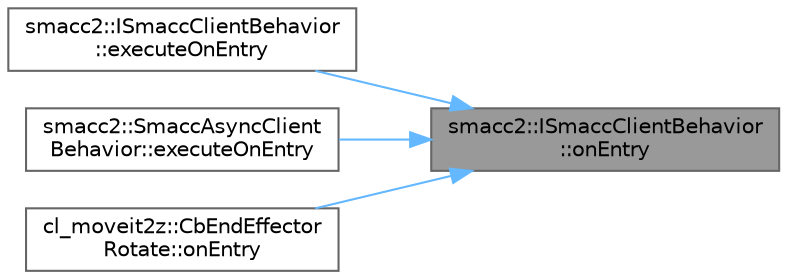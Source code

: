 digraph "smacc2::ISmaccClientBehavior::onEntry"
{
 // LATEX_PDF_SIZE
  bgcolor="transparent";
  edge [fontname=Helvetica,fontsize=10,labelfontname=Helvetica,labelfontsize=10];
  node [fontname=Helvetica,fontsize=10,shape=box,height=0.2,width=0.4];
  rankdir="RL";
  Node1 [label="smacc2::ISmaccClientBehavior\l::onEntry",height=0.2,width=0.4,color="gray40", fillcolor="grey60", style="filled", fontcolor="black",tooltip=" "];
  Node1 -> Node2 [dir="back",color="steelblue1",style="solid"];
  Node2 [label="smacc2::ISmaccClientBehavior\l::executeOnEntry",height=0.2,width=0.4,color="grey40", fillcolor="white", style="filled",URL="$classsmacc2_1_1ISmaccClientBehavior.html#a6023043addf5703480ffbec2d68151fc",tooltip=" "];
  Node1 -> Node3 [dir="back",color="steelblue1",style="solid"];
  Node3 [label="smacc2::SmaccAsyncClient\lBehavior::executeOnEntry",height=0.2,width=0.4,color="grey40", fillcolor="white", style="filled",URL="$classsmacc2_1_1SmaccAsyncClientBehavior.html#a2b6eb9adadced6735dc75e532a294376",tooltip=" "];
  Node1 -> Node4 [dir="back",color="steelblue1",style="solid"];
  Node4 [label="cl_moveit2z::CbEndEffector\lRotate::onEntry",height=0.2,width=0.4,color="grey40", fillcolor="white", style="filled",URL="$classcl__moveit2z_1_1CbEndEffectorRotate.html#a4aed6e791b1e0aeee6991aa49c690f04",tooltip=" "];
}
